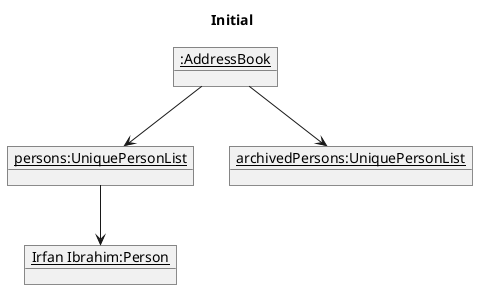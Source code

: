 @startuml

title Initial

object "<u>:AddressBook</u>" as addressBook

object "<u>persons:UniquePersonList</u>" as personsObj

object "<u>archivedPersons:UniquePersonList</u>" as archivedPersonsObj

object "<u>Irfan Ibrahim:Person</u>" as Irfan

addressBook -down-> personsObj
addressBook -down-> archivedPersonsObj
personsObj -down-> Irfan
personsObj -[hidden]right-> archivedPersonsObj

@enduml
